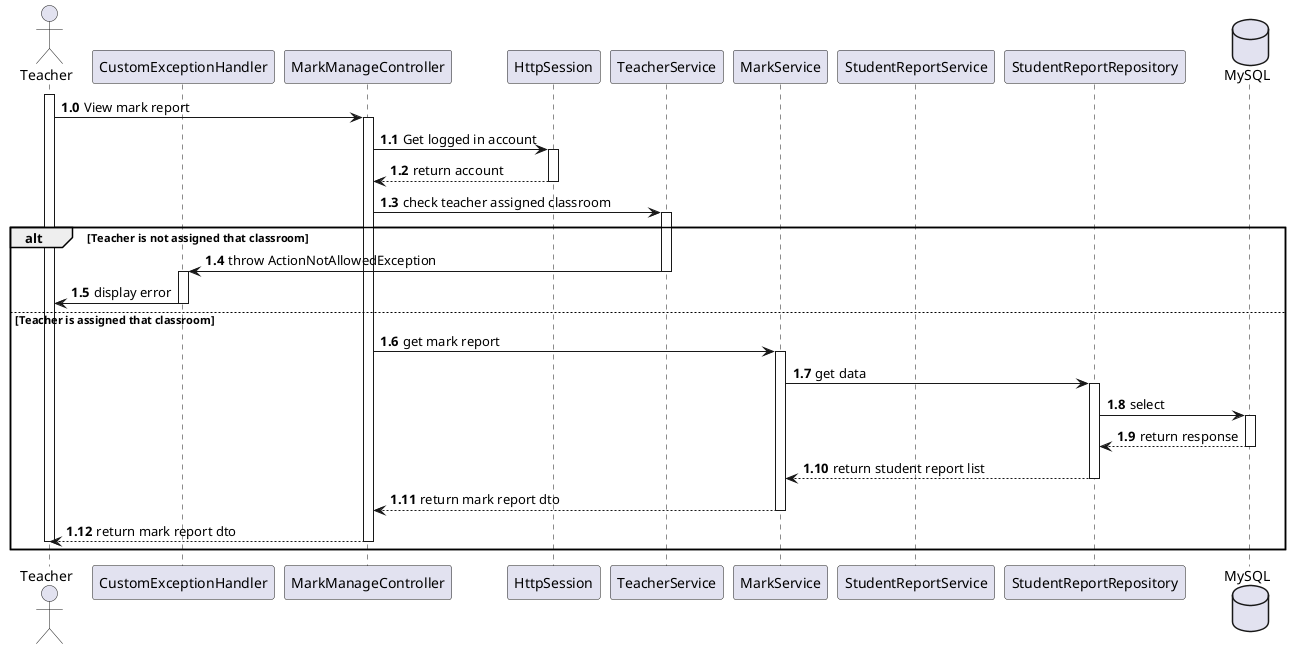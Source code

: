 @startuml
Actor Teacher
participant CustomExceptionHandler
participant MarkManageController
participant HttpSession
participant TeacherService
participant MarkService
participant StudentReportService
participant StudentReportRepository
database MySQL

autonumber 1.0
activate Teacher
Teacher -> MarkManageController: View mark report
activate MarkManageController
MarkManageController -> HttpSession: Get logged in account
activate HttpSession
HttpSession --> MarkManageController: return account
deactivate HttpSession
MarkManageController -> TeacherService: check teacher assigned classroom
activate TeacherService
alt Teacher is not assigned that classroom
    TeacherService -> CustomExceptionHandler: throw ActionNotAllowedException
    deactivate TeacherService
    activate CustomExceptionHandler
    CustomExceptionHandler -> Teacher: display error
    deactivate CustomExceptionHandler
else Teacher is assigned that classroom
    MarkManageController -> MarkService: get mark report
    activate MarkService
    MarkService -> StudentReportRepository: get data
    activate StudentReportRepository
    StudentReportRepository -> MySQL: select
    activate MySQL
    MySQL --> StudentReportRepository: return response
    deactivate MySQL
    StudentReportRepository --> MarkService: return student report list
    deactivate StudentReportRepository
    MarkService --> MarkManageController: return mark report dto
    deactivate MarkService
    MarkManageController --> Teacher: return mark report dto
    deactivate MarkManageController
    deactivate Teacher
end
autonumber 1.1




@enduml